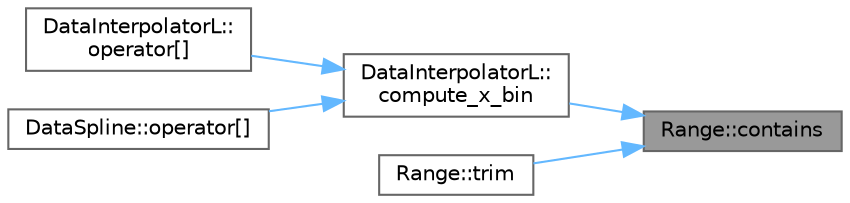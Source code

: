 digraph "Range::contains"
{
 // LATEX_PDF_SIZE
  bgcolor="transparent";
  edge [fontname=Helvetica,fontsize=10,labelfontname=Helvetica,labelfontsize=10];
  node [fontname=Helvetica,fontsize=10,shape=box,height=0.2,width=0.4];
  rankdir="RL";
  Node1 [label="Range::contains",height=0.2,width=0.4,color="gray40", fillcolor="grey60", style="filled", fontcolor="black",tooltip="Check a given value is inside of the range."];
  Node1 -> Node2 [dir="back",color="steelblue1",style="solid"];
  Node2 [label="DataInterpolatorL::\lcompute_x_bin",height=0.2,width=0.4,color="grey40", fillcolor="white", style="filled",URL="$class_data_interpolator_l.html#ac73039841439c687f8f0cb780dcbe7bc",tooltip=" "];
  Node2 -> Node3 [dir="back",color="steelblue1",style="solid"];
  Node3 [label="DataInterpolatorL::\loperator[]",height=0.2,width=0.4,color="grey40", fillcolor="white", style="filled",URL="$class_data_interpolator_l.html#a863c91db9429ad0ded7d9b6ec8767431",tooltip="Return a data point."];
  Node2 -> Node4 [dir="back",color="steelblue1",style="solid"];
  Node4 [label="DataSpline::operator[]",height=0.2,width=0.4,color="grey40", fillcolor="white", style="filled",URL="$class_data_spline.html#a0bd1f6ec0dcbc1aa28e15d8e6237ce6f",tooltip="Return a data point."];
  Node1 -> Node5 [dir="back",color="steelblue1",style="solid"];
  Node5 [label="Range::trim",height=0.2,width=0.4,color="grey40", fillcolor="white", style="filled",URL="$class_range.html#a073b965cbbcdf0ef81ad9393e00aca9e",tooltip="Trim a given value to the limits of the range."];
}
